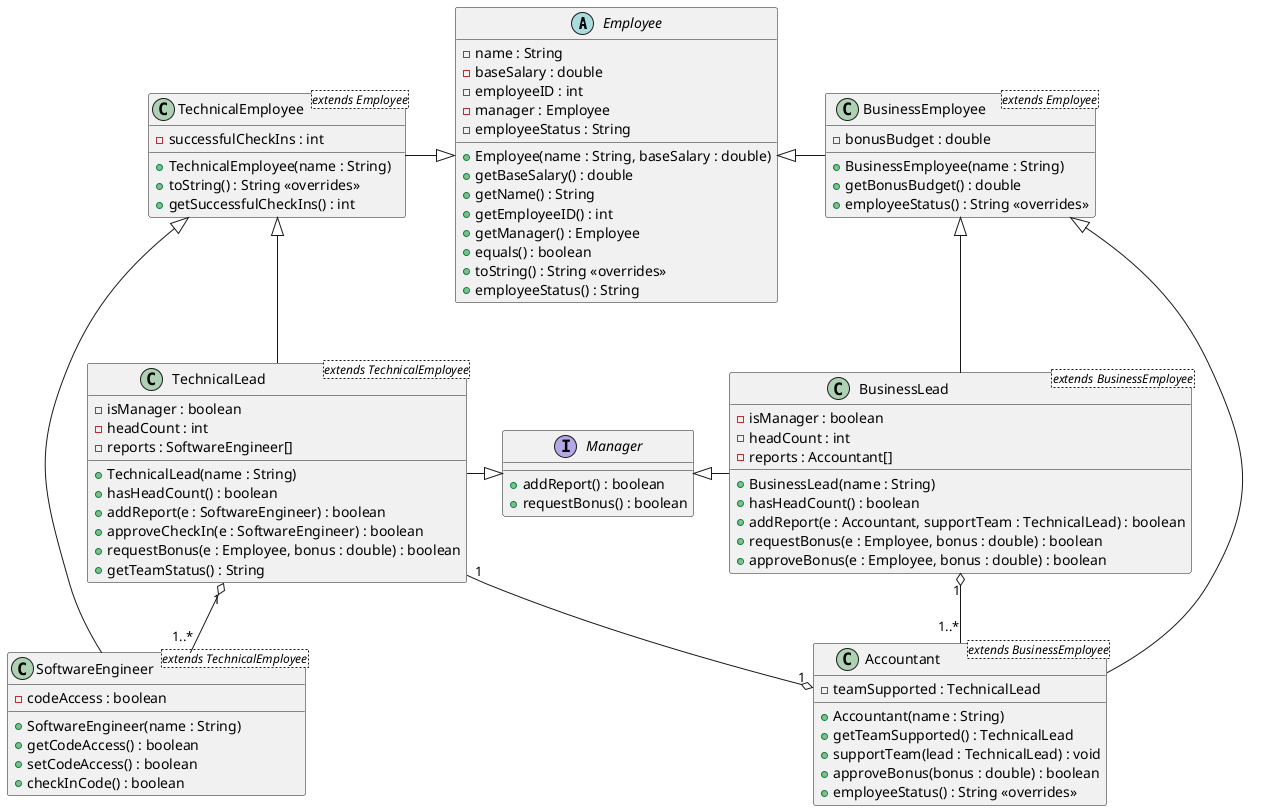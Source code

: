 @startuml

abstract class Employee {
	- name : String
    - baseSalary : double
    - employeeID : int
    - manager : Employee
    - employeeStatus : String

	+ Employee(name : String, baseSalary : double)
    + getBaseSalary() : double
    + getName() : String
    + getEmployeeID() : int
    + getManager() : Employee
    + equals() : boolean
    + toString() : String <<overrides>>
    + employeeStatus() : String
}

class TechnicalEmployee<extends Employee> {
	- successfulCheckIns : int
	+ TechnicalEmployee(name : String)
    + toString() : String <<overrides>>
    + getSuccessfulCheckIns() : int
}

class BusinessEmployee<extends Employee> {
	- bonusBudget : double
	+ BusinessEmployee(name : String)
    + getBonusBudget() : double
    + employeeStatus() : String <<overrides>>
}

class SoftwareEngineer<extends TechnicalEmployee> {
	- codeAccess : boolean

    + SoftwareEngineer(name : String)
    + getCodeAccess() : boolean
    + setCodeAccess() : boolean
    + checkInCode() : boolean
}

class Accountant<extends BusinessEmployee> {
	- teamSupported : TechnicalLead
	+ Accountant(name : String)
    + getTeamSupported() : TechnicalLead
    + supportTeam(lead : TechnicalLead) : void
    + approveBonus(bonus : double) : boolean
    + employeeStatus() : String <<overrides>>
}

class TechnicalLead<extends TechnicalEmployee> {
	- isManager : boolean
    - headCount : int
    - reports : SoftwareEngineer[]
    + TechnicalLead(name : String)
    + hasHeadCount() : boolean
    + addReport(e : SoftwareEngineer) : boolean
    + approveCheckIn(e : SoftwareEngineer) : boolean
    + requestBonus(e : Employee, bonus : double) : boolean
    + getTeamStatus() : String
}

class BusinessLead<extends BusinessEmployee> {
	- isManager : boolean
    - headCount : int
    - reports : Accountant[]
	+ BusinessLead(name : String)
    + hasHeadCount() : boolean
    + addReport(e : Accountant, supportTeam : TechnicalLead) : boolean
    + requestBonus(e : Employee, bonus : double) : boolean
    + approveBonus(e : Employee, bonus : double) : boolean
}

interface Manager {
	+ addReport() : boolean
    + requestBonus() : boolean

}
Employee <|-left- TechnicalEmployee
Employee <|-right- BusinessEmployee
TechnicalEmployee <|-down- SoftwareEngineer
TechnicalEmployee <|-down- TechnicalLead
BusinessEmployee <|-- Accountant
BusinessEmployee <|-- BusinessLead
Manager <|-right- BusinessLead
Manager <|-left- TechnicalLead
Accountant "1" o-- "1" TechnicalLead
TechnicalLead "1" o-down- "1..*" SoftwareEngineer
BusinessLead "1" o-- "1..*" Accountant

@enduml